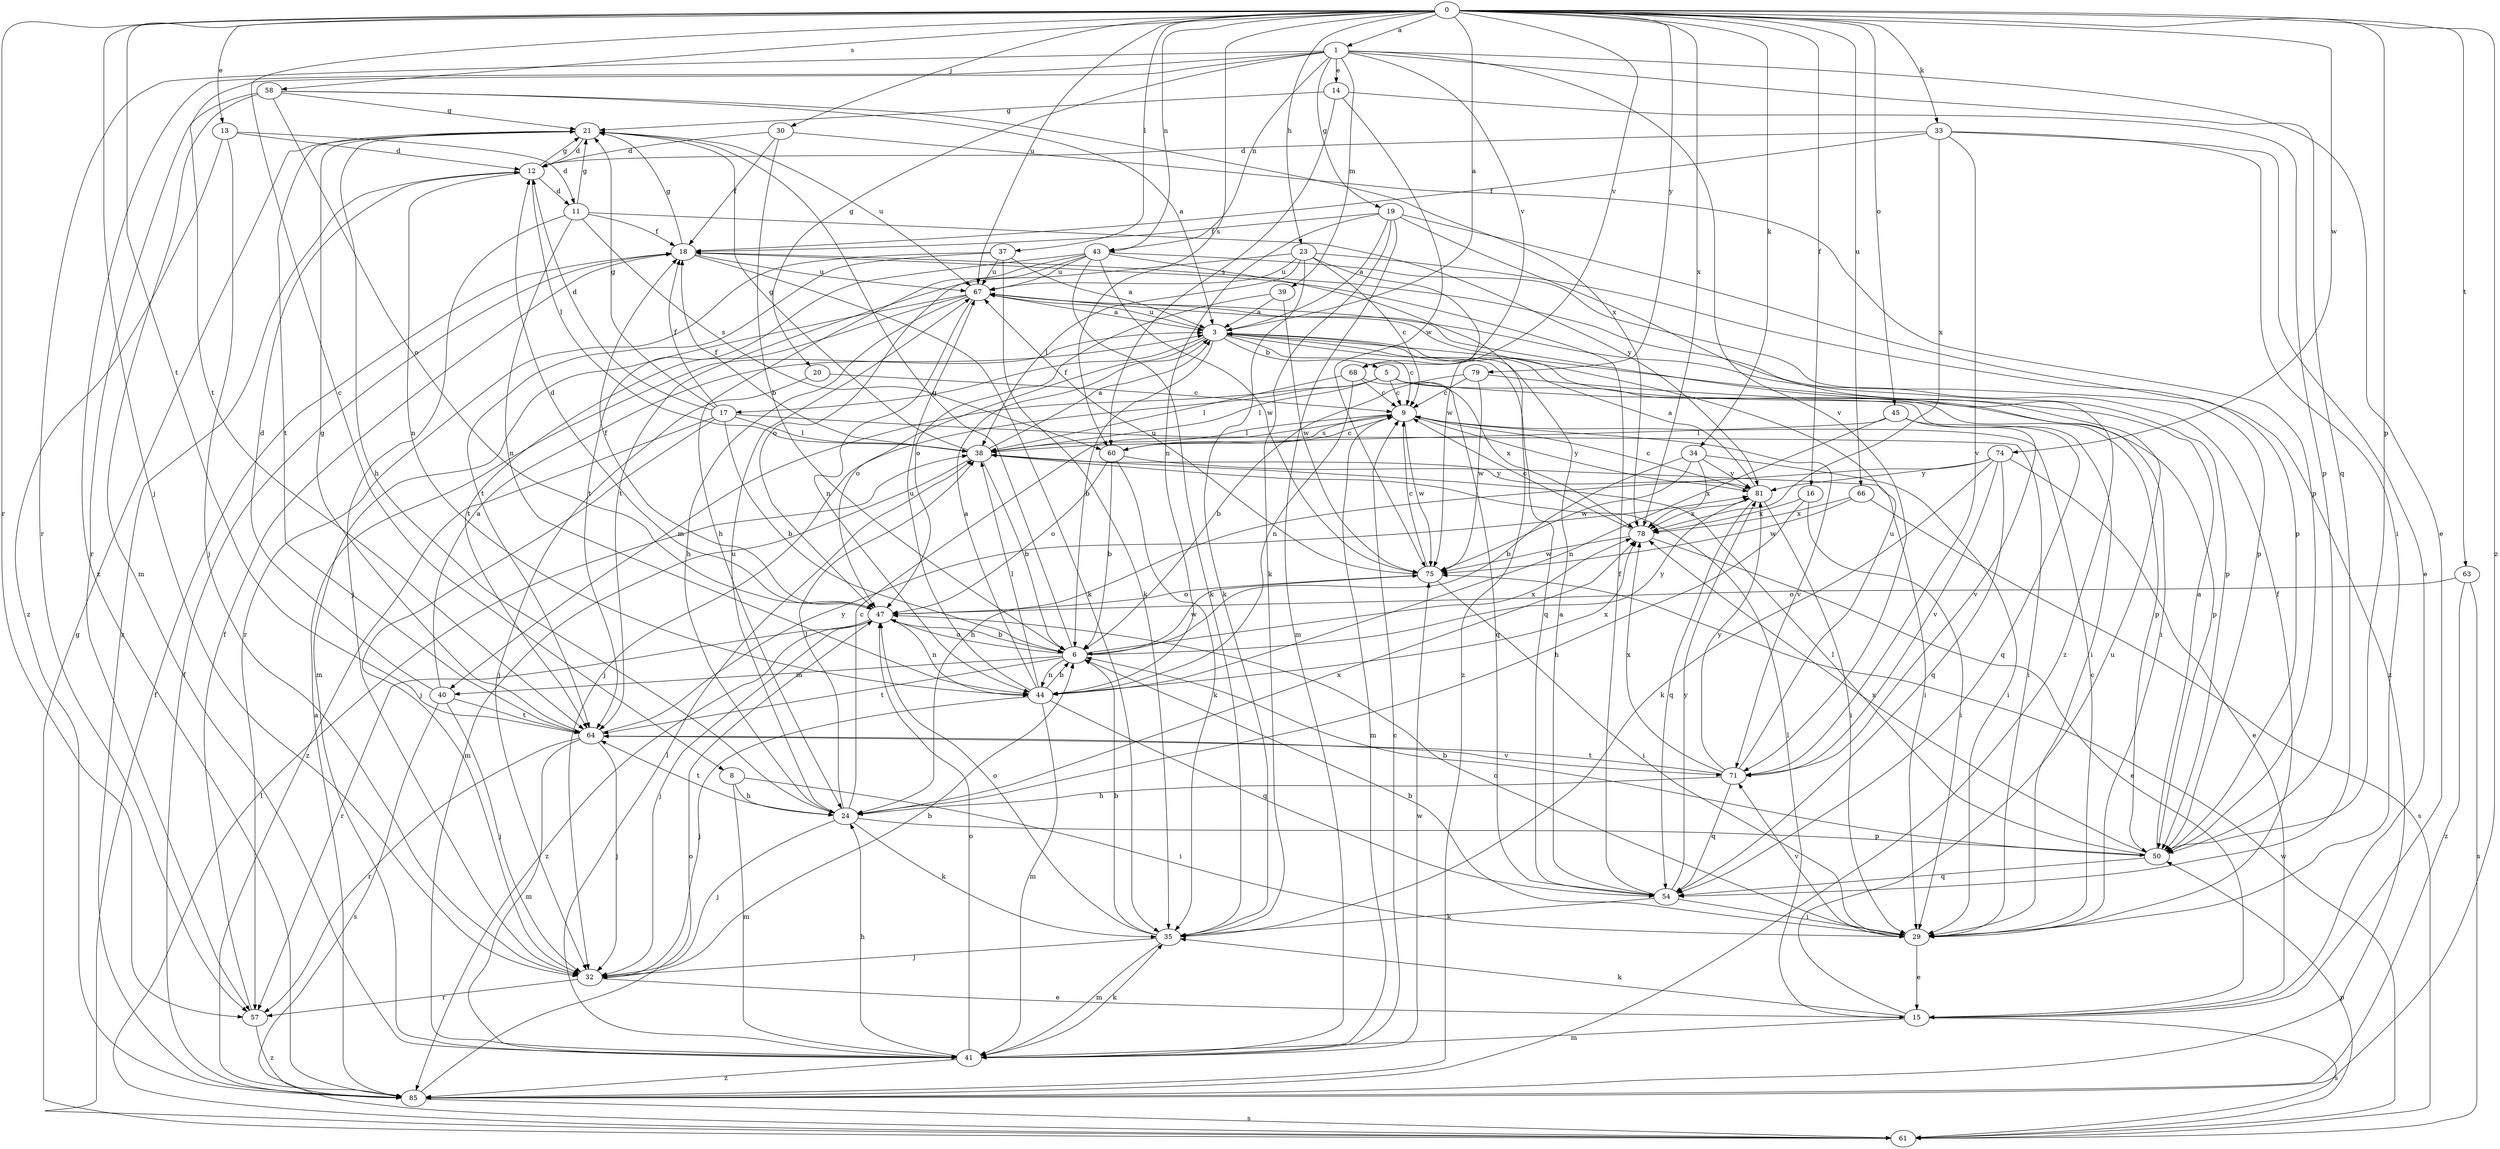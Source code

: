 strict digraph  {
0;
1;
3;
5;
6;
8;
9;
11;
12;
13;
14;
15;
16;
17;
18;
19;
20;
21;
23;
24;
29;
30;
32;
33;
34;
35;
37;
38;
39;
40;
41;
43;
44;
45;
47;
50;
54;
57;
58;
60;
61;
63;
64;
66;
67;
68;
71;
74;
75;
78;
79;
81;
85;
0 -> 1  [label=a];
0 -> 3  [label=a];
0 -> 8  [label=c];
0 -> 13  [label=e];
0 -> 16  [label=f];
0 -> 23  [label=h];
0 -> 30  [label=j];
0 -> 32  [label=j];
0 -> 33  [label=k];
0 -> 34  [label=k];
0 -> 37  [label=l];
0 -> 43  [label=n];
0 -> 45  [label=o];
0 -> 50  [label=p];
0 -> 57  [label=r];
0 -> 58  [label=s];
0 -> 60  [label=s];
0 -> 63  [label=t];
0 -> 64  [label=t];
0 -> 66  [label=u];
0 -> 67  [label=u];
0 -> 68  [label=v];
0 -> 74  [label=w];
0 -> 78  [label=x];
0 -> 79  [label=y];
0 -> 85  [label=z];
1 -> 14  [label=e];
1 -> 15  [label=e];
1 -> 19  [label=g];
1 -> 20  [label=g];
1 -> 39  [label=m];
1 -> 43  [label=n];
1 -> 54  [label=q];
1 -> 57  [label=r];
1 -> 64  [label=t];
1 -> 68  [label=v];
1 -> 71  [label=v];
1 -> 85  [label=z];
3 -> 5  [label=b];
3 -> 6  [label=b];
3 -> 9  [label=c];
3 -> 17  [label=f];
3 -> 29  [label=i];
3 -> 47  [label=o];
3 -> 54  [label=q];
3 -> 67  [label=u];
5 -> 9  [label=c];
5 -> 29  [label=i];
5 -> 32  [label=j];
5 -> 38  [label=l];
5 -> 40  [label=m];
5 -> 50  [label=p];
5 -> 54  [label=q];
6 -> 21  [label=g];
6 -> 40  [label=m];
6 -> 44  [label=n];
6 -> 47  [label=o];
6 -> 64  [label=t];
6 -> 75  [label=w];
6 -> 78  [label=x];
6 -> 81  [label=y];
8 -> 24  [label=h];
8 -> 29  [label=i];
8 -> 41  [label=m];
9 -> 38  [label=l];
9 -> 41  [label=m];
9 -> 60  [label=s];
9 -> 71  [label=v];
9 -> 75  [label=w];
9 -> 81  [label=y];
11 -> 18  [label=f];
11 -> 21  [label=g];
11 -> 32  [label=j];
11 -> 44  [label=n];
11 -> 60  [label=s];
11 -> 81  [label=y];
12 -> 11  [label=d];
12 -> 21  [label=g];
12 -> 38  [label=l];
12 -> 44  [label=n];
12 -> 85  [label=z];
13 -> 11  [label=d];
13 -> 12  [label=d];
13 -> 32  [label=j];
13 -> 85  [label=z];
14 -> 21  [label=g];
14 -> 50  [label=p];
14 -> 60  [label=s];
14 -> 75  [label=w];
15 -> 35  [label=k];
15 -> 38  [label=l];
15 -> 41  [label=m];
15 -> 61  [label=s];
15 -> 67  [label=u];
16 -> 24  [label=h];
16 -> 29  [label=i];
16 -> 78  [label=x];
17 -> 6  [label=b];
17 -> 12  [label=d];
17 -> 18  [label=f];
17 -> 21  [label=g];
17 -> 29  [label=i];
17 -> 32  [label=j];
17 -> 38  [label=l];
17 -> 85  [label=z];
18 -> 21  [label=g];
18 -> 35  [label=k];
18 -> 67  [label=u];
19 -> 3  [label=a];
19 -> 18  [label=f];
19 -> 35  [label=k];
19 -> 41  [label=m];
19 -> 44  [label=n];
19 -> 50  [label=p];
19 -> 85  [label=z];
20 -> 9  [label=c];
20 -> 32  [label=j];
21 -> 12  [label=d];
21 -> 24  [label=h];
21 -> 64  [label=t];
21 -> 67  [label=u];
23 -> 9  [label=c];
23 -> 35  [label=k];
23 -> 38  [label=l];
23 -> 64  [label=t];
23 -> 67  [label=u];
23 -> 75  [label=w];
23 -> 85  [label=z];
24 -> 9  [label=c];
24 -> 32  [label=j];
24 -> 35  [label=k];
24 -> 38  [label=l];
24 -> 50  [label=p];
24 -> 64  [label=t];
24 -> 67  [label=u];
24 -> 78  [label=x];
29 -> 6  [label=b];
29 -> 9  [label=c];
29 -> 15  [label=e];
29 -> 18  [label=f];
29 -> 47  [label=o];
29 -> 71  [label=v];
30 -> 6  [label=b];
30 -> 12  [label=d];
30 -> 18  [label=f];
30 -> 50  [label=p];
32 -> 6  [label=b];
32 -> 15  [label=e];
32 -> 57  [label=r];
33 -> 12  [label=d];
33 -> 15  [label=e];
33 -> 18  [label=f];
33 -> 29  [label=i];
33 -> 71  [label=v];
33 -> 78  [label=x];
34 -> 6  [label=b];
34 -> 29  [label=i];
34 -> 75  [label=w];
34 -> 78  [label=x];
34 -> 81  [label=y];
35 -> 6  [label=b];
35 -> 32  [label=j];
35 -> 41  [label=m];
35 -> 47  [label=o];
37 -> 3  [label=a];
37 -> 35  [label=k];
37 -> 57  [label=r];
37 -> 64  [label=t];
37 -> 67  [label=u];
38 -> 3  [label=a];
38 -> 6  [label=b];
38 -> 18  [label=f];
38 -> 21  [label=g];
38 -> 41  [label=m];
38 -> 81  [label=y];
39 -> 3  [label=a];
39 -> 47  [label=o];
39 -> 75  [label=w];
40 -> 3  [label=a];
40 -> 12  [label=d];
40 -> 32  [label=j];
40 -> 61  [label=s];
40 -> 64  [label=t];
41 -> 9  [label=c];
41 -> 24  [label=h];
41 -> 35  [label=k];
41 -> 38  [label=l];
41 -> 47  [label=o];
41 -> 75  [label=w];
41 -> 85  [label=z];
43 -> 24  [label=h];
43 -> 35  [label=k];
43 -> 47  [label=o];
43 -> 50  [label=p];
43 -> 64  [label=t];
43 -> 67  [label=u];
43 -> 75  [label=w];
43 -> 85  [label=z];
44 -> 3  [label=a];
44 -> 6  [label=b];
44 -> 32  [label=j];
44 -> 38  [label=l];
44 -> 41  [label=m];
44 -> 54  [label=q];
44 -> 67  [label=u];
44 -> 78  [label=x];
45 -> 38  [label=l];
45 -> 44  [label=n];
45 -> 54  [label=q];
45 -> 71  [label=v];
47 -> 6  [label=b];
47 -> 12  [label=d];
47 -> 18  [label=f];
47 -> 32  [label=j];
47 -> 44  [label=n];
47 -> 57  [label=r];
47 -> 85  [label=z];
50 -> 3  [label=a];
50 -> 6  [label=b];
50 -> 38  [label=l];
50 -> 54  [label=q];
50 -> 78  [label=x];
54 -> 3  [label=a];
54 -> 18  [label=f];
54 -> 29  [label=i];
54 -> 35  [label=k];
54 -> 81  [label=y];
57 -> 18  [label=f];
57 -> 85  [label=z];
58 -> 3  [label=a];
58 -> 21  [label=g];
58 -> 41  [label=m];
58 -> 47  [label=o];
58 -> 57  [label=r];
58 -> 78  [label=x];
60 -> 6  [label=b];
60 -> 9  [label=c];
60 -> 29  [label=i];
60 -> 35  [label=k];
60 -> 47  [label=o];
61 -> 18  [label=f];
61 -> 21  [label=g];
61 -> 38  [label=l];
61 -> 50  [label=p];
61 -> 75  [label=w];
63 -> 47  [label=o];
63 -> 61  [label=s];
63 -> 85  [label=z];
64 -> 21  [label=g];
64 -> 32  [label=j];
64 -> 41  [label=m];
64 -> 57  [label=r];
64 -> 71  [label=v];
64 -> 81  [label=y];
66 -> 61  [label=s];
66 -> 75  [label=w];
66 -> 78  [label=x];
67 -> 3  [label=a];
67 -> 24  [label=h];
67 -> 41  [label=m];
67 -> 44  [label=n];
67 -> 50  [label=p];
67 -> 64  [label=t];
68 -> 9  [label=c];
68 -> 38  [label=l];
68 -> 44  [label=n];
68 -> 78  [label=x];
71 -> 24  [label=h];
71 -> 54  [label=q];
71 -> 64  [label=t];
71 -> 67  [label=u];
71 -> 78  [label=x];
71 -> 81  [label=y];
74 -> 15  [label=e];
74 -> 24  [label=h];
74 -> 35  [label=k];
74 -> 54  [label=q];
74 -> 71  [label=v];
74 -> 81  [label=y];
75 -> 9  [label=c];
75 -> 29  [label=i];
75 -> 47  [label=o];
75 -> 67  [label=u];
78 -> 9  [label=c];
78 -> 15  [label=e];
78 -> 75  [label=w];
79 -> 6  [label=b];
79 -> 9  [label=c];
79 -> 50  [label=p];
79 -> 75  [label=w];
81 -> 3  [label=a];
81 -> 9  [label=c];
81 -> 29  [label=i];
81 -> 54  [label=q];
81 -> 78  [label=x];
85 -> 3  [label=a];
85 -> 18  [label=f];
85 -> 47  [label=o];
85 -> 61  [label=s];
}

